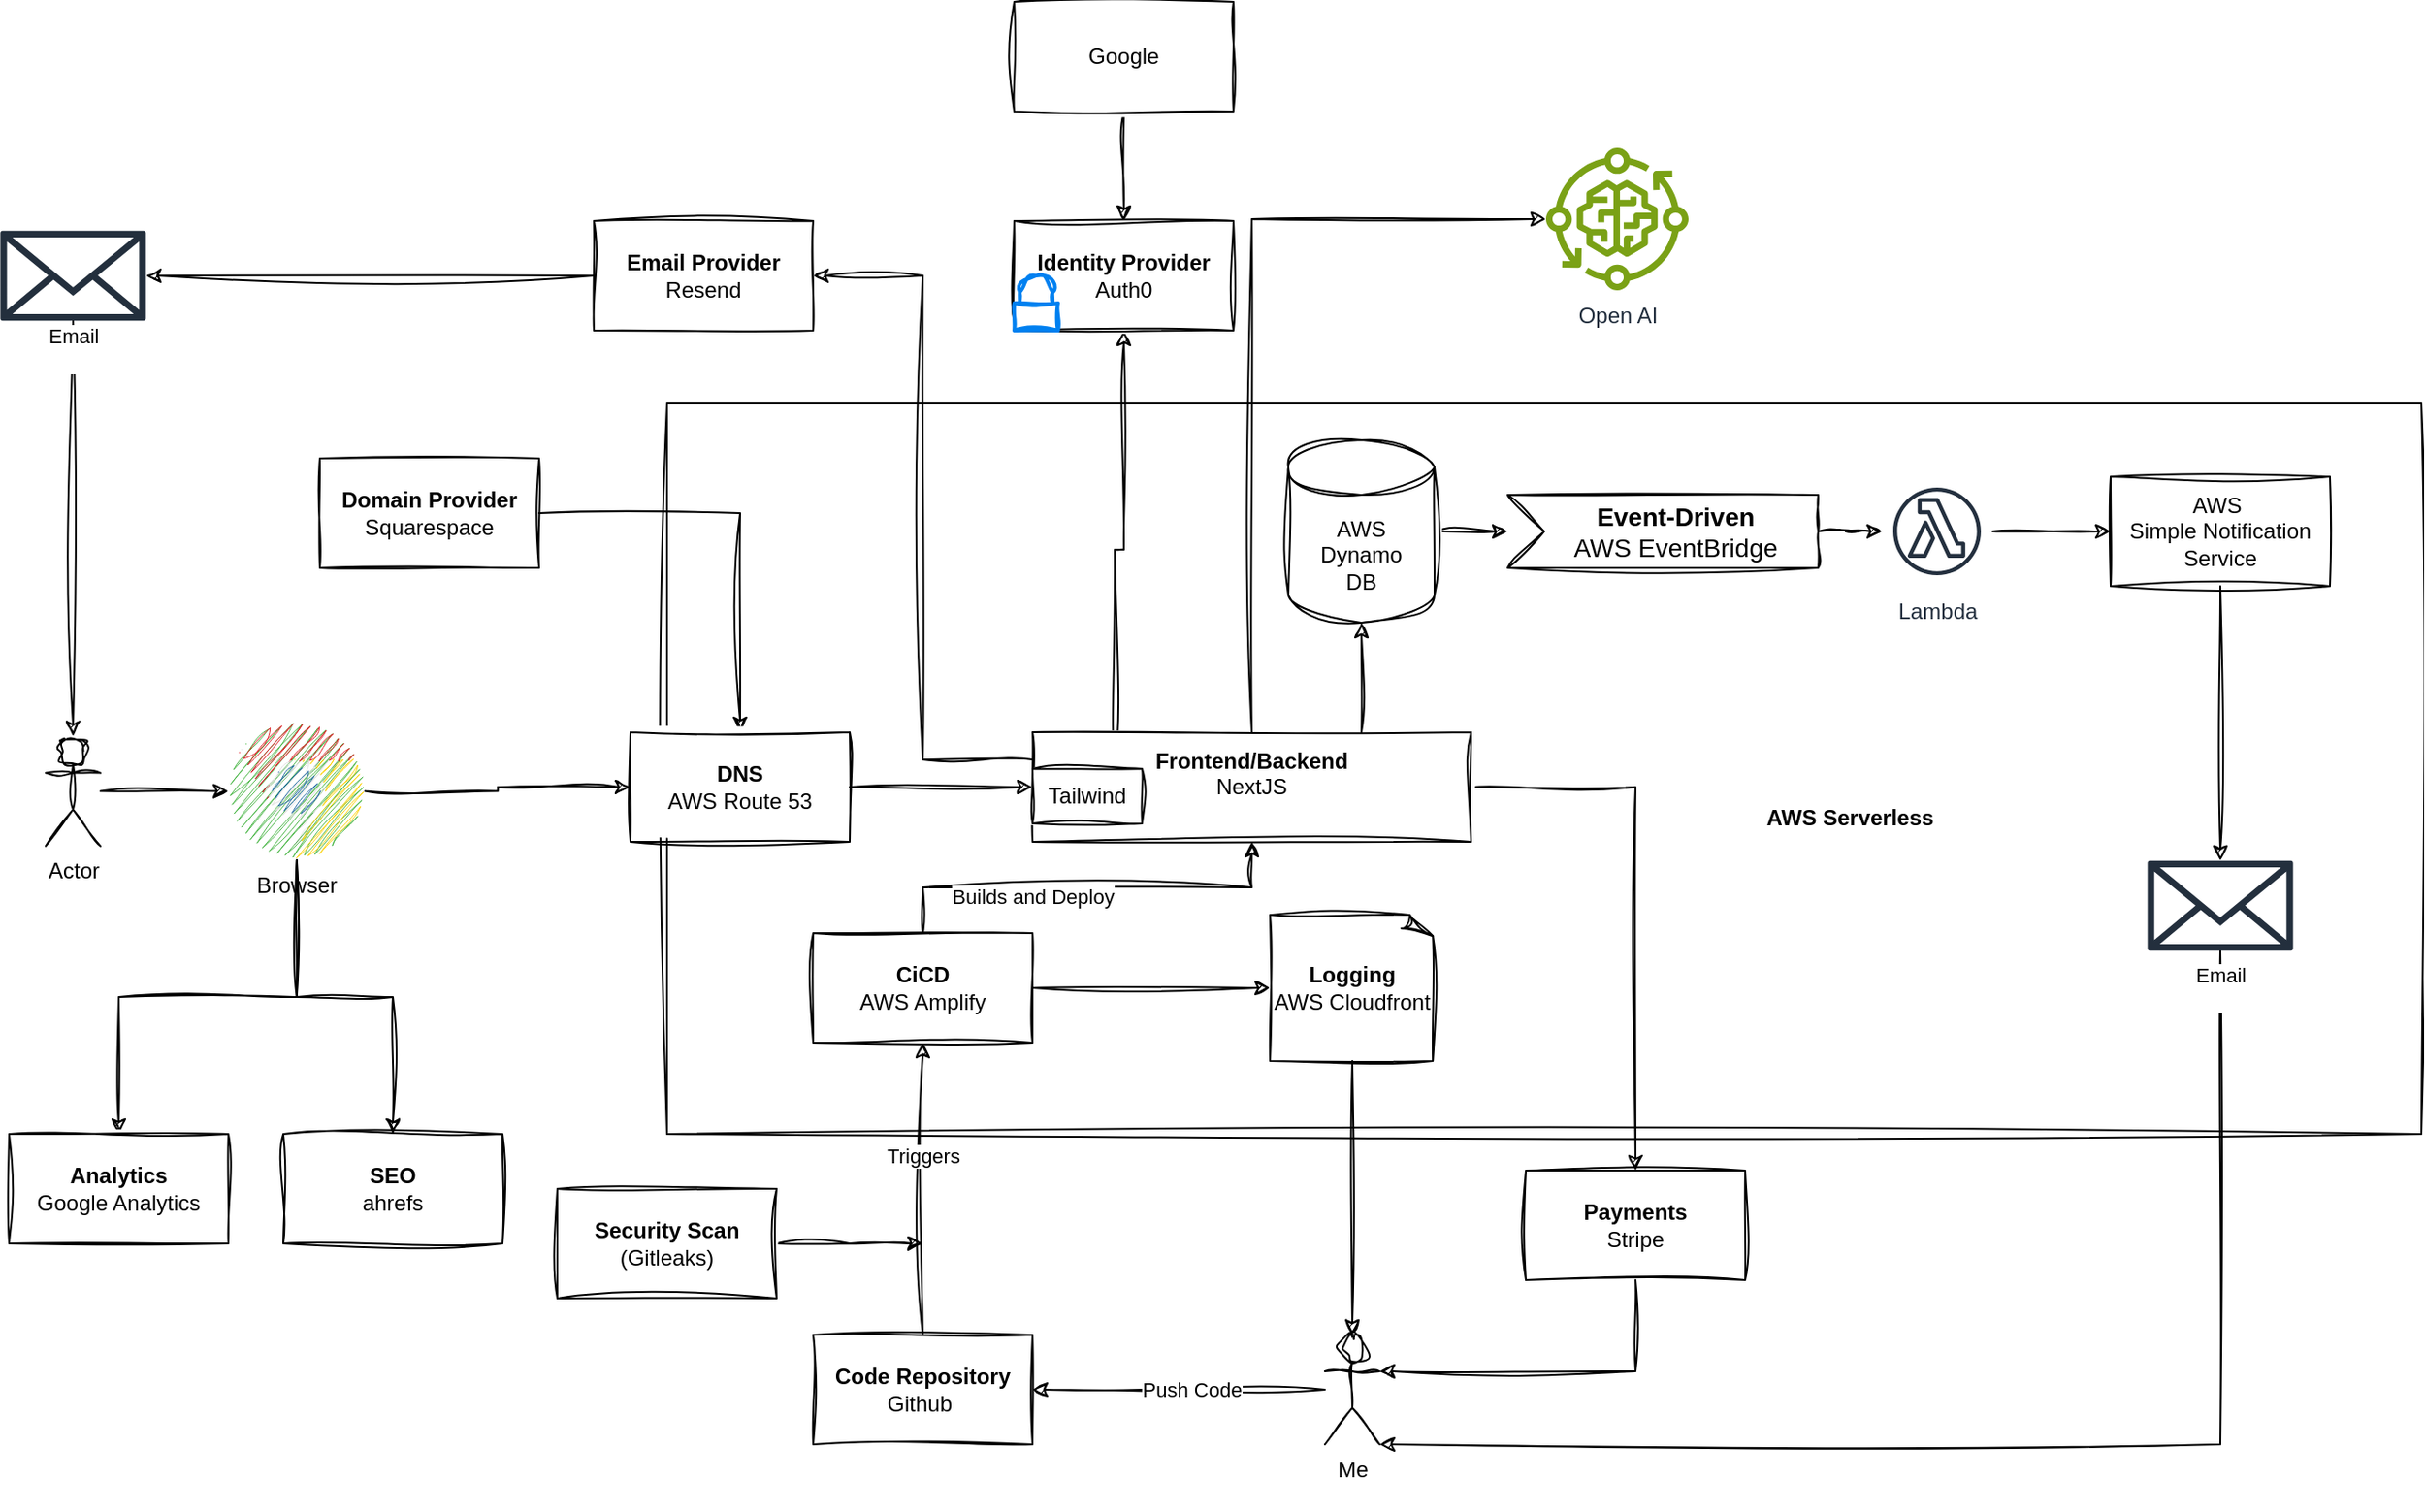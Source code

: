 <mxfile version="24.0.0" type="github">
  <diagram name="Page-1" id="stp3hUiWKFvUIHmepx1J">
    <mxGraphModel dx="1633" dy="1044" grid="1" gridSize="10" guides="1" tooltips="1" connect="1" arrows="1" fold="1" page="1" pageScale="1" pageWidth="2000" pageHeight="1920" math="0" shadow="0">
      <root>
        <mxCell id="0" />
        <mxCell id="1" parent="0" />
        <mxCell id="7OdH-bz1PqLTHuMWGKov-74" value="" style="rounded=0;whiteSpace=wrap;html=1;sketch=1;hachureGap=4;jiggle=2;curveFitting=1;" vertex="1" parent="1">
          <mxGeometry x="590" y="280" width="960" height="400" as="geometry" />
        </mxCell>
        <mxCell id="7OdH-bz1PqLTHuMWGKov-3" value="" style="edgeStyle=orthogonalEdgeStyle;rounded=0;sketch=1;hachureGap=4;jiggle=2;curveFitting=1;orthogonalLoop=1;jettySize=auto;html=1;entryX=0.5;entryY=0;entryDx=0;entryDy=0;" edge="1" parent="1" source="7OdH-bz1PqLTHuMWGKov-1" target="7OdH-bz1PqLTHuMWGKov-5">
          <mxGeometry relative="1" as="geometry">
            <mxPoint x="440" y="500" as="targetPoint" />
          </mxGeometry>
        </mxCell>
        <mxCell id="7OdH-bz1PqLTHuMWGKov-1" value="&lt;div&gt;&lt;b&gt;Domain Provider&lt;/b&gt;&lt;/div&gt;Squarespace" style="rounded=0;whiteSpace=wrap;html=1;sketch=1;hachureGap=4;jiggle=2;curveFitting=1;" vertex="1" parent="1">
          <mxGeometry x="400" y="310" width="120" height="60" as="geometry" />
        </mxCell>
        <mxCell id="7OdH-bz1PqLTHuMWGKov-12" value="" style="edgeStyle=orthogonalEdgeStyle;rounded=0;sketch=1;hachureGap=4;jiggle=2;curveFitting=1;orthogonalLoop=1;jettySize=auto;html=1;" edge="1" parent="1" source="7OdH-bz1PqLTHuMWGKov-4" target="7OdH-bz1PqLTHuMWGKov-11">
          <mxGeometry relative="1" as="geometry" />
        </mxCell>
        <mxCell id="7OdH-bz1PqLTHuMWGKov-4" value="Actor" style="shape=umlActor;verticalLabelPosition=bottom;verticalAlign=top;html=1;outlineConnect=0;sketch=1;hachureGap=4;jiggle=2;curveFitting=1;" vertex="1" parent="1">
          <mxGeometry x="250" y="462.3" width="30" height="60" as="geometry" />
        </mxCell>
        <mxCell id="7OdH-bz1PqLTHuMWGKov-15" value="" style="edgeStyle=orthogonalEdgeStyle;rounded=0;sketch=1;hachureGap=4;jiggle=2;curveFitting=1;orthogonalLoop=1;jettySize=auto;html=1;" edge="1" parent="1" source="7OdH-bz1PqLTHuMWGKov-5" target="7OdH-bz1PqLTHuMWGKov-14">
          <mxGeometry relative="1" as="geometry" />
        </mxCell>
        <mxCell id="7OdH-bz1PqLTHuMWGKov-5" value="&lt;div&gt;&lt;b&gt;DNS&lt;/b&gt;&lt;/div&gt;AWS Route 53" style="whiteSpace=wrap;html=1;rounded=0;sketch=1;hachureGap=4;jiggle=2;curveFitting=1;" vertex="1" parent="1">
          <mxGeometry x="570" y="460" width="120" height="60" as="geometry" />
        </mxCell>
        <mxCell id="7OdH-bz1PqLTHuMWGKov-13" value="" style="edgeStyle=orthogonalEdgeStyle;rounded=0;sketch=1;hachureGap=4;jiggle=2;curveFitting=1;orthogonalLoop=1;jettySize=auto;html=1;entryX=0;entryY=0.5;entryDx=0;entryDy=0;" edge="1" parent="1" source="7OdH-bz1PqLTHuMWGKov-11" target="7OdH-bz1PqLTHuMWGKov-5">
          <mxGeometry relative="1" as="geometry" />
        </mxCell>
        <mxCell id="7OdH-bz1PqLTHuMWGKov-98" style="edgeStyle=orthogonalEdgeStyle;rounded=0;sketch=1;hachureGap=4;jiggle=2;curveFitting=1;orthogonalLoop=1;jettySize=auto;html=1;entryX=0.5;entryY=0;entryDx=0;entryDy=0;" edge="1" parent="1" source="7OdH-bz1PqLTHuMWGKov-11" target="7OdH-bz1PqLTHuMWGKov-95">
          <mxGeometry relative="1" as="geometry" />
        </mxCell>
        <mxCell id="7OdH-bz1PqLTHuMWGKov-11" value="Browser" style="dashed=0;outlineConnect=0;html=1;align=center;labelPosition=center;verticalLabelPosition=bottom;verticalAlign=top;shape=mxgraph.weblogos.chrome;sketch=1;hachureGap=4;jiggle=2;curveFitting=1;" vertex="1" parent="1">
          <mxGeometry x="350" y="454.6" width="74.8" height="75.4" as="geometry" />
        </mxCell>
        <mxCell id="7OdH-bz1PqLTHuMWGKov-22" value="" style="edgeStyle=orthogonalEdgeStyle;rounded=0;sketch=1;hachureGap=4;jiggle=2;curveFitting=1;orthogonalLoop=1;jettySize=auto;html=1;exitX=1;exitY=0.5;exitDx=0;exitDy=0;" edge="1" parent="1" source="7OdH-bz1PqLTHuMWGKov-14" target="7OdH-bz1PqLTHuMWGKov-21">
          <mxGeometry relative="1" as="geometry" />
        </mxCell>
        <mxCell id="7OdH-bz1PqLTHuMWGKov-28" value="" style="edgeStyle=orthogonalEdgeStyle;rounded=0;sketch=1;hachureGap=4;jiggle=2;curveFitting=1;orthogonalLoop=1;jettySize=auto;html=1;entryX=0.5;entryY=1;entryDx=0;entryDy=0;entryPerimeter=0;exitX=0.75;exitY=0;exitDx=0;exitDy=0;" edge="1" parent="1" source="7OdH-bz1PqLTHuMWGKov-14" target="7OdH-bz1PqLTHuMWGKov-29">
          <mxGeometry relative="1" as="geometry">
            <mxPoint x="960.04" y="370" as="targetPoint" />
          </mxGeometry>
        </mxCell>
        <mxCell id="7OdH-bz1PqLTHuMWGKov-67" value="" style="edgeStyle=orthogonalEdgeStyle;rounded=0;sketch=1;hachureGap=4;jiggle=2;curveFitting=1;orthogonalLoop=1;jettySize=auto;html=1;exitX=0.75;exitY=0;exitDx=0;exitDy=0;" edge="1" parent="1" source="7OdH-bz1PqLTHuMWGKov-16" target="7OdH-bz1PqLTHuMWGKov-66">
          <mxGeometry relative="1" as="geometry" />
        </mxCell>
        <mxCell id="7OdH-bz1PqLTHuMWGKov-79" style="edgeStyle=orthogonalEdgeStyle;rounded=0;sketch=1;hachureGap=4;jiggle=2;curveFitting=1;orthogonalLoop=1;jettySize=auto;html=1;entryX=1;entryY=0.5;entryDx=0;entryDy=0;exitX=0;exitY=0.25;exitDx=0;exitDy=0;" edge="1" parent="1" source="7OdH-bz1PqLTHuMWGKov-14" target="7OdH-bz1PqLTHuMWGKov-78">
          <mxGeometry relative="1" as="geometry" />
        </mxCell>
        <mxCell id="7OdH-bz1PqLTHuMWGKov-87" style="edgeStyle=orthogonalEdgeStyle;rounded=0;sketch=1;hachureGap=4;jiggle=2;curveFitting=1;orthogonalLoop=1;jettySize=auto;html=1;exitX=0.5;exitY=0;exitDx=0;exitDy=0;" edge="1" parent="1" source="7OdH-bz1PqLTHuMWGKov-14" target="7OdH-bz1PqLTHuMWGKov-86">
          <mxGeometry relative="1" as="geometry">
            <Array as="points">
              <mxPoint x="910" y="179" />
            </Array>
          </mxGeometry>
        </mxCell>
        <mxCell id="7OdH-bz1PqLTHuMWGKov-14" value="&lt;div&gt;&lt;b&gt;Frontend/Backend&lt;/b&gt;&lt;br&gt;&lt;/div&gt;NextJS&lt;div&gt;&lt;/div&gt;&lt;div&gt;&lt;br&gt;&lt;/div&gt;" style="whiteSpace=wrap;html=1;rounded=0;sketch=1;hachureGap=4;jiggle=2;curveFitting=1;" vertex="1" parent="1">
          <mxGeometry x="790" y="460" width="240" height="60" as="geometry" />
        </mxCell>
        <mxCell id="7OdH-bz1PqLTHuMWGKov-16" value="Tailwind" style="rounded=0;whiteSpace=wrap;html=1;sketch=1;hachureGap=4;jiggle=2;curveFitting=1;" vertex="1" parent="1">
          <mxGeometry x="790" y="480" width="60" height="30" as="geometry" />
        </mxCell>
        <mxCell id="7OdH-bz1PqLTHuMWGKov-18" value="" style="edgeStyle=orthogonalEdgeStyle;rounded=0;sketch=1;hachureGap=4;jiggle=2;curveFitting=1;orthogonalLoop=1;jettySize=auto;html=1;" edge="1" parent="1" source="7OdH-bz1PqLTHuMWGKov-17" target="7OdH-bz1PqLTHuMWGKov-14">
          <mxGeometry relative="1" as="geometry" />
        </mxCell>
        <mxCell id="7OdH-bz1PqLTHuMWGKov-45" value="Builds and Deploy" style="edgeLabel;html=1;align=center;verticalAlign=middle;resizable=0;points=[];sketch=1;hachureGap=4;jiggle=2;curveFitting=1;" vertex="1" connectable="0" parent="7OdH-bz1PqLTHuMWGKov-18">
          <mxGeometry x="-0.26" y="-5" relative="1" as="geometry">
            <mxPoint as="offset" />
          </mxGeometry>
        </mxCell>
        <mxCell id="7OdH-bz1PqLTHuMWGKov-62" value="" style="edgeStyle=orthogonalEdgeStyle;rounded=0;sketch=1;hachureGap=4;jiggle=2;curveFitting=1;orthogonalLoop=1;jettySize=auto;html=1;" edge="1" parent="1" source="7OdH-bz1PqLTHuMWGKov-17" target="7OdH-bz1PqLTHuMWGKov-63">
          <mxGeometry relative="1" as="geometry">
            <mxPoint x="960" y="600" as="targetPoint" />
          </mxGeometry>
        </mxCell>
        <mxCell id="7OdH-bz1PqLTHuMWGKov-17" value="&lt;b&gt;CiCD&lt;/b&gt;&lt;div&gt;AWS Amplify&lt;/div&gt;" style="rounded=0;whiteSpace=wrap;html=1;sketch=1;hachureGap=4;jiggle=2;curveFitting=1;" vertex="1" parent="1">
          <mxGeometry x="670" y="570" width="120" height="60" as="geometry" />
        </mxCell>
        <mxCell id="7OdH-bz1PqLTHuMWGKov-20" value="" style="edgeStyle=orthogonalEdgeStyle;rounded=0;sketch=1;hachureGap=4;jiggle=2;curveFitting=1;orthogonalLoop=1;jettySize=auto;html=1;" edge="1" parent="1" source="7OdH-bz1PqLTHuMWGKov-19" target="7OdH-bz1PqLTHuMWGKov-17">
          <mxGeometry relative="1" as="geometry" />
        </mxCell>
        <mxCell id="7OdH-bz1PqLTHuMWGKov-44" value="Triggers" style="edgeLabel;html=1;align=center;verticalAlign=middle;resizable=0;points=[];sketch=1;hachureGap=4;jiggle=2;curveFitting=1;" vertex="1" connectable="0" parent="7OdH-bz1PqLTHuMWGKov-20">
          <mxGeometry x="0.222" relative="1" as="geometry">
            <mxPoint as="offset" />
          </mxGeometry>
        </mxCell>
        <mxCell id="7OdH-bz1PqLTHuMWGKov-19" value="&lt;div&gt;&lt;b&gt;Code Repository&lt;/b&gt;&lt;/div&gt;Github&amp;nbsp;" style="rounded=0;whiteSpace=wrap;html=1;sketch=1;hachureGap=4;jiggle=2;curveFitting=1;" vertex="1" parent="1">
          <mxGeometry x="670" y="790" width="120" height="60" as="geometry" />
        </mxCell>
        <mxCell id="7OdH-bz1PqLTHuMWGKov-21" value="&lt;b&gt;Payments&lt;/b&gt;&lt;div&gt;Stripe&lt;/div&gt;" style="whiteSpace=wrap;html=1;rounded=0;sketch=1;hachureGap=4;jiggle=2;curveFitting=1;" vertex="1" parent="1">
          <mxGeometry x="1060" y="700" width="120" height="60" as="geometry" />
        </mxCell>
        <mxCell id="7OdH-bz1PqLTHuMWGKov-32" value="" style="edgeStyle=orthogonalEdgeStyle;rounded=0;sketch=1;hachureGap=4;jiggle=2;curveFitting=1;orthogonalLoop=1;jettySize=auto;html=1;" edge="1" parent="1" source="7OdH-bz1PqLTHuMWGKov-29" target="7OdH-bz1PqLTHuMWGKov-34">
          <mxGeometry relative="1" as="geometry">
            <mxPoint x="1070" y="340" as="targetPoint" />
          </mxGeometry>
        </mxCell>
        <mxCell id="7OdH-bz1PqLTHuMWGKov-29" value="&lt;div&gt;AWS&lt;/div&gt;Dynamo&lt;div&gt;DB&lt;/div&gt;" style="shape=cylinder3;whiteSpace=wrap;html=1;boundedLbl=1;backgroundOutline=1;size=15;sketch=1;hachureGap=4;jiggle=2;curveFitting=1;" vertex="1" parent="1">
          <mxGeometry x="930" y="300" width="80" height="100" as="geometry" />
        </mxCell>
        <mxCell id="7OdH-bz1PqLTHuMWGKov-49" value="" style="edgeStyle=orthogonalEdgeStyle;rounded=0;sketch=1;hachureGap=4;jiggle=2;curveFitting=1;orthogonalLoop=1;jettySize=auto;html=1;" edge="1" parent="1" source="7OdH-bz1PqLTHuMWGKov-34" target="7OdH-bz1PqLTHuMWGKov-48">
          <mxGeometry relative="1" as="geometry" />
        </mxCell>
        <mxCell id="7OdH-bz1PqLTHuMWGKov-34" value="&lt;div&gt;&lt;b&gt;Event-Driven&lt;/b&gt;&lt;/div&gt;AWS EventBridge" style="html=1;shape=mxgraph.infographic.ribbonSimple;notch1=20;notch2=0;align=center;verticalAlign=middle;fontSize=14;fontStyle=0;fillColor=#FFFFFF;flipH=0;spacingRight=0;spacingLeft=14;whiteSpace=wrap;sketch=1;hachureGap=4;jiggle=2;curveFitting=1;" vertex="1" parent="1">
          <mxGeometry x="1050" y="330" width="170" height="40" as="geometry" />
        </mxCell>
        <mxCell id="7OdH-bz1PqLTHuMWGKov-42" value="" style="edgeStyle=orthogonalEdgeStyle;rounded=0;sketch=1;hachureGap=4;jiggle=2;curveFitting=1;orthogonalLoop=1;jettySize=auto;html=1;" edge="1" parent="1" source="7OdH-bz1PqLTHuMWGKov-38" target="7OdH-bz1PqLTHuMWGKov-19">
          <mxGeometry relative="1" as="geometry" />
        </mxCell>
        <mxCell id="7OdH-bz1PqLTHuMWGKov-43" value="Push Code" style="edgeLabel;html=1;align=center;verticalAlign=middle;resizable=0;points=[];sketch=1;hachureGap=4;jiggle=2;curveFitting=1;" vertex="1" connectable="0" parent="7OdH-bz1PqLTHuMWGKov-42">
          <mxGeometry x="-0.081" relative="1" as="geometry">
            <mxPoint as="offset" />
          </mxGeometry>
        </mxCell>
        <mxCell id="7OdH-bz1PqLTHuMWGKov-38" value="Me&lt;div&gt;&lt;br&gt;&lt;/div&gt;" style="shape=umlActor;verticalLabelPosition=bottom;verticalAlign=top;html=1;outlineConnect=0;sketch=1;hachureGap=4;jiggle=2;curveFitting=1;" vertex="1" parent="1">
          <mxGeometry x="950" y="790" width="30" height="60" as="geometry" />
        </mxCell>
        <mxCell id="7OdH-bz1PqLTHuMWGKov-51" value="" style="edgeStyle=orthogonalEdgeStyle;rounded=0;sketch=1;hachureGap=4;jiggle=2;curveFitting=1;orthogonalLoop=1;jettySize=auto;html=1;entryX=0;entryY=0.5;entryDx=0;entryDy=0;" edge="1" parent="1" source="7OdH-bz1PqLTHuMWGKov-48" target="7OdH-bz1PqLTHuMWGKov-54">
          <mxGeometry relative="1" as="geometry">
            <mxPoint x="1420" y="340" as="targetPoint" />
          </mxGeometry>
        </mxCell>
        <mxCell id="7OdH-bz1PqLTHuMWGKov-48" value="Lambda" style="sketch=0;outlineConnect=0;fontColor=#232F3E;gradientColor=none;strokeColor=#232F3E;fillColor=#ffffff;dashed=0;verticalLabelPosition=bottom;verticalAlign=top;align=center;html=1;fontSize=12;fontStyle=0;aspect=fixed;shape=mxgraph.aws4.resourceIcon;resIcon=mxgraph.aws4.lambda_function;hachureGap=4;jiggle=2;curveFitting=1;" vertex="1" parent="1">
          <mxGeometry x="1255" y="320" width="60" height="60" as="geometry" />
        </mxCell>
        <mxCell id="7OdH-bz1PqLTHuMWGKov-57" style="edgeStyle=orthogonalEdgeStyle;rounded=0;sketch=1;hachureGap=4;jiggle=2;curveFitting=1;orthogonalLoop=1;jettySize=auto;html=1;" edge="1" parent="1" source="7OdH-bz1PqLTHuMWGKov-54" target="7OdH-bz1PqLTHuMWGKov-55">
          <mxGeometry relative="1" as="geometry" />
        </mxCell>
        <mxCell id="7OdH-bz1PqLTHuMWGKov-54" value="AWS&amp;nbsp;&lt;div&gt;Simple Notification Service&lt;/div&gt;" style="whiteSpace=wrap;html=1;rounded=0;sketch=1;hachureGap=4;jiggle=2;curveFitting=1;" vertex="1" parent="1">
          <mxGeometry x="1380" y="320" width="120" height="60" as="geometry" />
        </mxCell>
        <mxCell id="7OdH-bz1PqLTHuMWGKov-58" style="edgeStyle=orthogonalEdgeStyle;rounded=0;sketch=1;hachureGap=4;jiggle=2;curveFitting=1;orthogonalLoop=1;jettySize=auto;html=1;" edge="1" parent="1" source="7OdH-bz1PqLTHuMWGKov-55" target="7OdH-bz1PqLTHuMWGKov-38">
          <mxGeometry relative="1" as="geometry">
            <Array as="points">
              <mxPoint x="1440" y="850" />
            </Array>
          </mxGeometry>
        </mxCell>
        <mxCell id="7OdH-bz1PqLTHuMWGKov-60" value="Email&lt;div&gt;&lt;br&gt;&lt;/div&gt;" style="edgeLabel;html=1;align=center;verticalAlign=middle;resizable=0;points=[];sketch=1;hachureGap=4;jiggle=2;curveFitting=1;" vertex="1" connectable="0" parent="7OdH-bz1PqLTHuMWGKov-58">
          <mxGeometry x="-0.588" y="3" relative="1" as="geometry">
            <mxPoint x="-3" y="-130" as="offset" />
          </mxGeometry>
        </mxCell>
        <mxCell id="7OdH-bz1PqLTHuMWGKov-55" value="" style="sketch=0;outlineConnect=0;fontColor=#232F3E;gradientColor=none;fillColor=#232F3D;strokeColor=none;dashed=0;verticalLabelPosition=bottom;verticalAlign=top;align=center;html=1;fontSize=12;fontStyle=0;aspect=fixed;pointerEvents=1;shape=mxgraph.aws4.email_2;hachureGap=4;jiggle=2;curveFitting=1;" vertex="1" parent="1">
          <mxGeometry x="1400.21" y="530" width="79.59" height="50" as="geometry" />
        </mxCell>
        <mxCell id="7OdH-bz1PqLTHuMWGKov-65" style="edgeStyle=orthogonalEdgeStyle;rounded=0;sketch=1;hachureGap=4;jiggle=2;curveFitting=1;orthogonalLoop=1;jettySize=auto;html=1;entryX=0.5;entryY=0;entryDx=0;entryDy=0;entryPerimeter=0;" edge="1" parent="1" source="7OdH-bz1PqLTHuMWGKov-63" target="7OdH-bz1PqLTHuMWGKov-38">
          <mxGeometry relative="1" as="geometry">
            <mxPoint x="1195" y="780" as="targetPoint" />
          </mxGeometry>
        </mxCell>
        <mxCell id="7OdH-bz1PqLTHuMWGKov-63" value="&lt;b&gt;Logging&lt;/b&gt;&lt;div&gt;AWS Cloudfront&lt;/div&gt;" style="whiteSpace=wrap;html=1;shape=mxgraph.basic.document;sketch=1;hachureGap=4;jiggle=2;curveFitting=1;" vertex="1" parent="1">
          <mxGeometry x="920" y="560" width="90" height="80" as="geometry" />
        </mxCell>
        <mxCell id="7OdH-bz1PqLTHuMWGKov-66" value="&lt;div&gt;&lt;b&gt;Identity Provider&lt;/b&gt;&lt;/div&gt;Auth0" style="whiteSpace=wrap;html=1;rounded=0;sketch=1;hachureGap=4;jiggle=2;curveFitting=1;" vertex="1" parent="1">
          <mxGeometry x="780" y="180" width="120" height="60" as="geometry" />
        </mxCell>
        <mxCell id="7OdH-bz1PqLTHuMWGKov-68" value="" style="html=1;verticalLabelPosition=bottom;align=center;labelBackgroundColor=#ffffff;verticalAlign=top;strokeWidth=2;strokeColor=#0080F0;shadow=0;dashed=0;shape=mxgraph.ios7.icons.locked;sketch=1;hachureGap=4;jiggle=2;curveFitting=1;" vertex="1" parent="1">
          <mxGeometry x="780" y="210" width="24" height="30" as="geometry" />
        </mxCell>
        <mxCell id="7OdH-bz1PqLTHuMWGKov-73" value="" style="edgeStyle=orthogonalEdgeStyle;rounded=0;sketch=1;hachureGap=4;jiggle=2;curveFitting=1;orthogonalLoop=1;jettySize=auto;html=1;" edge="1" parent="1" source="7OdH-bz1PqLTHuMWGKov-69" target="7OdH-bz1PqLTHuMWGKov-66">
          <mxGeometry relative="1" as="geometry">
            <mxPoint x="780" y="90" as="targetPoint" />
          </mxGeometry>
        </mxCell>
        <mxCell id="7OdH-bz1PqLTHuMWGKov-69" value="Google" style="whiteSpace=wrap;html=1;rounded=0;sketch=1;hachureGap=4;jiggle=2;curveFitting=1;" vertex="1" parent="1">
          <mxGeometry x="780" y="60" width="120" height="60" as="geometry" />
        </mxCell>
        <mxCell id="7OdH-bz1PqLTHuMWGKov-75" value="&lt;b&gt;AWS Serverless&lt;/b&gt;" style="text;html=1;align=center;verticalAlign=middle;whiteSpace=wrap;rounded=0;strokeWidth=3;" vertex="1" parent="1">
          <mxGeometry x="1160" y="492.3" width="155" height="30" as="geometry" />
        </mxCell>
        <mxCell id="7OdH-bz1PqLTHuMWGKov-82" value="" style="edgeStyle=orthogonalEdgeStyle;rounded=0;sketch=1;hachureGap=4;jiggle=2;curveFitting=1;orthogonalLoop=1;jettySize=auto;html=1;" edge="1" parent="1" source="7OdH-bz1PqLTHuMWGKov-78" target="7OdH-bz1PqLTHuMWGKov-80">
          <mxGeometry relative="1" as="geometry">
            <mxPoint x="470" y="210" as="targetPoint" />
          </mxGeometry>
        </mxCell>
        <mxCell id="7OdH-bz1PqLTHuMWGKov-78" value="&lt;div&gt;&lt;span style=&quot;background-color: initial;&quot;&gt;&lt;b&gt;Email Provider&lt;/b&gt;&lt;/span&gt;&lt;/div&gt;&lt;div&gt;&lt;span style=&quot;background-color: initial;&quot;&gt;Resend&lt;/span&gt;&lt;br&gt;&lt;/div&gt;" style="rounded=0;whiteSpace=wrap;html=1;sketch=1;hachureGap=4;jiggle=2;curveFitting=1;" vertex="1" parent="1">
          <mxGeometry x="550" y="180" width="120" height="60" as="geometry" />
        </mxCell>
        <mxCell id="7OdH-bz1PqLTHuMWGKov-84" value="" style="edgeStyle=orthogonalEdgeStyle;rounded=0;sketch=1;hachureGap=4;jiggle=2;curveFitting=1;orthogonalLoop=1;jettySize=auto;html=1;entryX=0.5;entryY=0;entryDx=0;entryDy=0;entryPerimeter=0;" edge="1" parent="1" source="7OdH-bz1PqLTHuMWGKov-80" target="7OdH-bz1PqLTHuMWGKov-4">
          <mxGeometry relative="1" as="geometry">
            <mxPoint x="264.995" y="310" as="targetPoint" />
          </mxGeometry>
        </mxCell>
        <mxCell id="7OdH-bz1PqLTHuMWGKov-85" value="Email&lt;div&gt;&lt;br&gt;&lt;/div&gt;" style="edgeLabel;html=1;align=center;verticalAlign=middle;resizable=0;points=[];sketch=1;hachureGap=4;jiggle=2;curveFitting=1;" vertex="1" connectable="0" parent="7OdH-bz1PqLTHuMWGKov-84">
          <mxGeometry x="-0.114" y="3" relative="1" as="geometry">
            <mxPoint x="-3" y="-86" as="offset" />
          </mxGeometry>
        </mxCell>
        <mxCell id="7OdH-bz1PqLTHuMWGKov-80" value="" style="sketch=0;outlineConnect=0;fontColor=#232F3E;gradientColor=none;fillColor=#232F3D;strokeColor=none;dashed=0;verticalLabelPosition=bottom;verticalAlign=top;align=center;html=1;fontSize=12;fontStyle=0;aspect=fixed;pointerEvents=1;shape=mxgraph.aws4.email_2;hachureGap=4;jiggle=2;curveFitting=1;" vertex="1" parent="1">
          <mxGeometry x="225.2" y="185" width="79.59" height="50" as="geometry" />
        </mxCell>
        <mxCell id="7OdH-bz1PqLTHuMWGKov-86" value="Open AI" style="sketch=0;outlineConnect=0;fontColor=#232F3E;gradientColor=none;fillColor=#7AA116;strokeColor=none;dashed=0;verticalLabelPosition=bottom;verticalAlign=top;align=center;html=1;fontSize=12;fontStyle=0;aspect=fixed;pointerEvents=1;shape=mxgraph.aws4.iot_greengrass_component_machine_learning;hachureGap=4;jiggle=2;curveFitting=1;" vertex="1" parent="1">
          <mxGeometry x="1071" y="140" width="78" height="78" as="geometry" />
        </mxCell>
        <mxCell id="7OdH-bz1PqLTHuMWGKov-92" style="edgeStyle=orthogonalEdgeStyle;rounded=0;sketch=1;hachureGap=4;jiggle=2;curveFitting=1;orthogonalLoop=1;jettySize=auto;html=1;entryX=1;entryY=0.333;entryDx=0;entryDy=0;entryPerimeter=0;exitX=0.5;exitY=1;exitDx=0;exitDy=0;" edge="1" parent="1" source="7OdH-bz1PqLTHuMWGKov-21" target="7OdH-bz1PqLTHuMWGKov-38">
          <mxGeometry relative="1" as="geometry" />
        </mxCell>
        <mxCell id="7OdH-bz1PqLTHuMWGKov-94" style="edgeStyle=orthogonalEdgeStyle;rounded=0;sketch=1;hachureGap=4;jiggle=2;curveFitting=1;orthogonalLoop=1;jettySize=auto;html=1;" edge="1" parent="1" source="7OdH-bz1PqLTHuMWGKov-93">
          <mxGeometry relative="1" as="geometry">
            <mxPoint x="730" y="740" as="targetPoint" />
          </mxGeometry>
        </mxCell>
        <mxCell id="7OdH-bz1PqLTHuMWGKov-93" value="&lt;b&gt;Security Scan&lt;/b&gt;&lt;div&gt;(Gitleaks)&lt;/div&gt;" style="rounded=0;whiteSpace=wrap;html=1;sketch=1;hachureGap=4;jiggle=2;curveFitting=1;" vertex="1" parent="1">
          <mxGeometry x="530" y="710" width="120" height="60" as="geometry" />
        </mxCell>
        <mxCell id="7OdH-bz1PqLTHuMWGKov-95" value="&lt;div&gt;&lt;b&gt;Analytics&lt;/b&gt;&lt;/div&gt;Google Analytics" style="whiteSpace=wrap;html=1;rounded=0;sketch=1;hachureGap=4;jiggle=2;curveFitting=1;" vertex="1" parent="1">
          <mxGeometry x="230" y="680" width="120" height="60" as="geometry" />
        </mxCell>
        <mxCell id="7OdH-bz1PqLTHuMWGKov-99" value="&lt;div&gt;&lt;b&gt;SEO&lt;/b&gt;&lt;/div&gt;ahrefs" style="whiteSpace=wrap;html=1;rounded=0;sketch=1;hachureGap=4;jiggle=2;curveFitting=1;" vertex="1" parent="1">
          <mxGeometry x="380" y="680" width="120" height="60" as="geometry" />
        </mxCell>
        <mxCell id="7OdH-bz1PqLTHuMWGKov-100" style="edgeStyle=orthogonalEdgeStyle;rounded=0;sketch=1;hachureGap=4;jiggle=2;curveFitting=1;orthogonalLoop=1;jettySize=auto;html=1;" edge="1" parent="1" source="7OdH-bz1PqLTHuMWGKov-11" target="7OdH-bz1PqLTHuMWGKov-99">
          <mxGeometry relative="1" as="geometry">
            <mxPoint x="397" y="540" as="sourcePoint" />
            <mxPoint x="300" y="690" as="targetPoint" />
          </mxGeometry>
        </mxCell>
      </root>
    </mxGraphModel>
  </diagram>
</mxfile>
